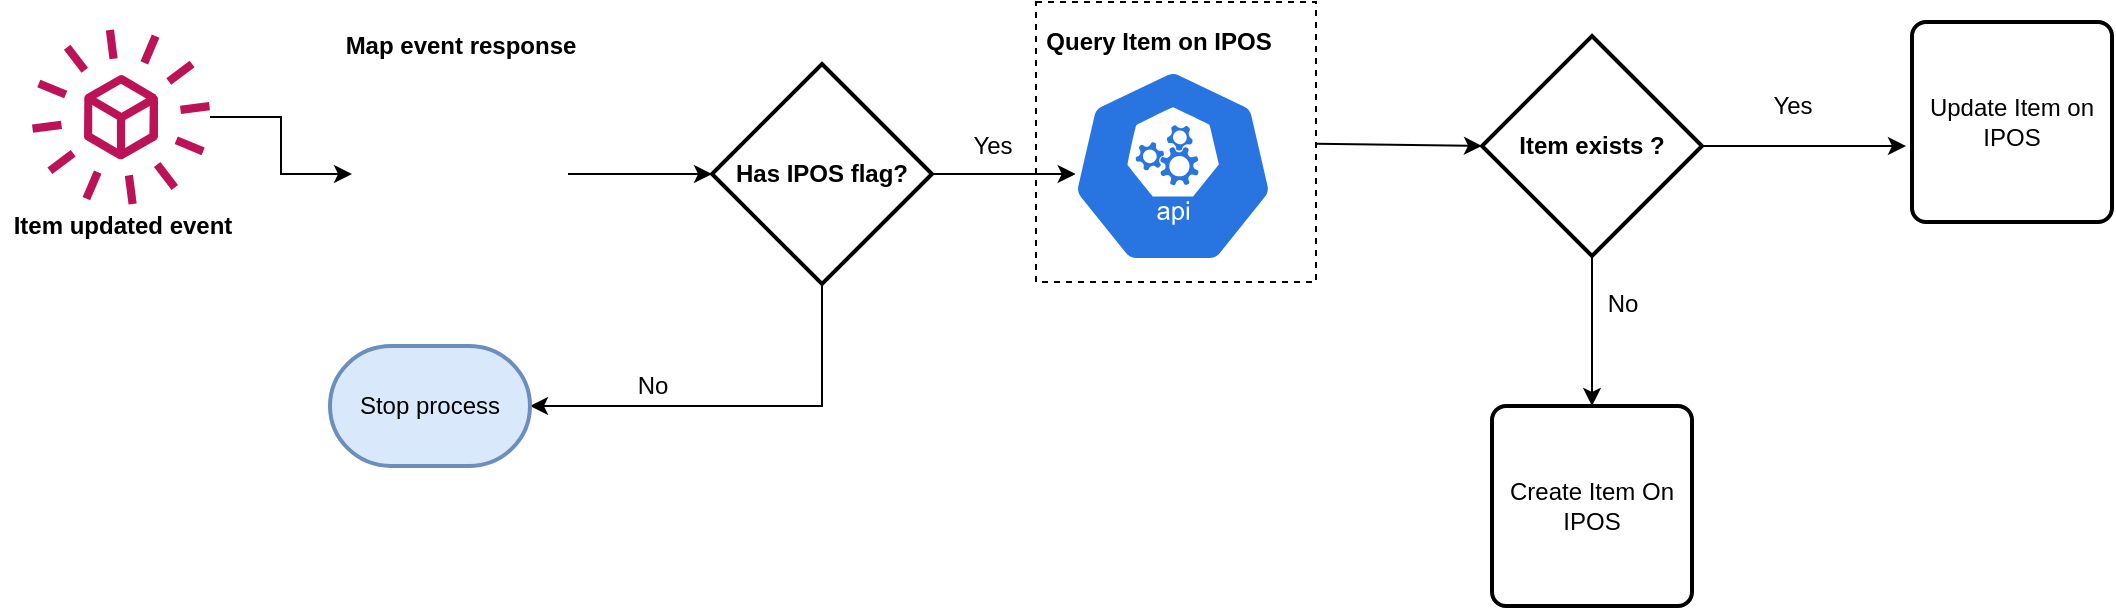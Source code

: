 <mxfile version="14.5.10" type="github" pages="4">
  <diagram id="o0i4Dp3lgyqQpPlW8ukg" name="Event Reception">
    <mxGraphModel dx="1385" dy="921" grid="1" gridSize="10" guides="1" tooltips="1" connect="1" arrows="1" fold="1" page="1" pageScale="1" pageWidth="1100" pageHeight="850" math="0" shadow="0">
      <root>
        <mxCell id="0" />
        <mxCell id="1" parent="0" />
        <mxCell id="en7_ZEx5tbEL0YKgw_72-20" style="edgeStyle=orthogonalEdgeStyle;rounded=0;orthogonalLoop=1;jettySize=auto;html=1;exitX=1;exitY=0.5;exitDx=0;exitDy=0;exitPerimeter=0;entryX=0.194;entryY=0.541;entryDx=0;entryDy=0;entryPerimeter=0;" parent="1" source="en7_ZEx5tbEL0YKgw_72-2" target="en7_ZEx5tbEL0YKgw_72-19" edge="1">
          <mxGeometry relative="1" as="geometry" />
        </mxCell>
        <mxCell id="en7_ZEx5tbEL0YKgw_72-28" style="edgeStyle=orthogonalEdgeStyle;rounded=0;orthogonalLoop=1;jettySize=auto;html=1;exitX=0.5;exitY=1;exitDx=0;exitDy=0;exitPerimeter=0;entryX=1;entryY=0.5;entryDx=0;entryDy=0;entryPerimeter=0;" parent="1" source="en7_ZEx5tbEL0YKgw_72-2" target="en7_ZEx5tbEL0YKgw_72-27" edge="1">
          <mxGeometry relative="1" as="geometry" />
        </mxCell>
        <mxCell id="en7_ZEx5tbEL0YKgw_72-2" value="&lt;b&gt;Has IPOS flag?&lt;/b&gt;" style="strokeWidth=2;html=1;shape=mxgraph.flowchart.decision;whiteSpace=wrap;" parent="1" vertex="1">
          <mxGeometry x="370" y="131" width="110" height="110" as="geometry" />
        </mxCell>
        <mxCell id="en7_ZEx5tbEL0YKgw_72-8" value="Yes" style="text;html=1;align=center;verticalAlign=middle;resizable=0;points=[];autosize=1;strokeColor=none;" parent="1" vertex="1">
          <mxGeometry x="490" y="162" width="40" height="20" as="geometry" />
        </mxCell>
        <mxCell id="en7_ZEx5tbEL0YKgw_72-18" style="edgeStyle=orthogonalEdgeStyle;rounded=0;orthogonalLoop=1;jettySize=auto;html=1;entryX=0;entryY=0.5;entryDx=0;entryDy=0;entryPerimeter=0;" parent="1" source="en7_ZEx5tbEL0YKgw_72-15" target="en7_ZEx5tbEL0YKgw_72-2" edge="1">
          <mxGeometry relative="1" as="geometry" />
        </mxCell>
        <object label="" id="en7_ZEx5tbEL0YKgw_72-15">
          <mxCell style="shape=image;html=1;verticalAlign=top;verticalLabelPosition=bottom;labelBackgroundColor=#ffffff;imageAspect=0;aspect=fixed;image=https://cdn2.iconfinder.com/data/icons/thin-line-icons-for-seo-and-development-1/64/SEO_site_map-128.png;direction=north;" parent="1" vertex="1">
            <mxGeometry x="190" y="132" width="108" height="108" as="geometry" />
          </mxCell>
        </object>
        <mxCell id="en7_ZEx5tbEL0YKgw_72-16" value="&lt;b&gt;Map event response&lt;/b&gt;" style="text;html=1;align=center;verticalAlign=middle;resizable=0;points=[];autosize=1;strokeColor=none;" parent="1" vertex="1">
          <mxGeometry x="179" y="112" width="130" height="20" as="geometry" />
        </mxCell>
        <mxCell id="en7_ZEx5tbEL0YKgw_72-19" value="" style="html=1;dashed=0;whitespace=wrap;fillColor=#2875E2;strokeColor=#ffffff;points=[[0.005,0.63,0],[0.1,0.2,0],[0.9,0.2,0],[0.5,0,0],[0.995,0.63,0],[0.72,0.99,0],[0.5,1,0],[0.28,0.99,0]];shape=mxgraph.kubernetes.icon;prIcon=api" parent="1" vertex="1">
          <mxGeometry x="521" y="133" width="159" height="98" as="geometry" />
        </mxCell>
        <mxCell id="en7_ZEx5tbEL0YKgw_72-21" value="&lt;b&gt;Query Item on IPOS&lt;/b&gt;" style="text;html=1;align=center;verticalAlign=middle;resizable=0;points=[];autosize=1;strokeColor=none;" parent="1" vertex="1">
          <mxGeometry x="528" y="110" width="130" height="20" as="geometry" />
        </mxCell>
        <mxCell id="en7_ZEx5tbEL0YKgw_72-30" style="edgeStyle=orthogonalEdgeStyle;rounded=0;orthogonalLoop=1;jettySize=auto;html=1;exitX=1;exitY=0.5;exitDx=0;exitDy=0;exitPerimeter=0;entryX=-0.03;entryY=0.62;entryDx=0;entryDy=0;entryPerimeter=0;" parent="1" source="en7_ZEx5tbEL0YKgw_72-22" target="en7_ZEx5tbEL0YKgw_72-34" edge="1">
          <mxGeometry relative="1" as="geometry">
            <mxPoint x="930" y="190" as="targetPoint" />
          </mxGeometry>
        </mxCell>
        <mxCell id="en7_ZEx5tbEL0YKgw_72-32" style="edgeStyle=orthogonalEdgeStyle;rounded=0;orthogonalLoop=1;jettySize=auto;html=1;exitX=0.5;exitY=1;exitDx=0;exitDy=0;exitPerimeter=0;entryX=0.5;entryY=0;entryDx=0;entryDy=0;" parent="1" source="en7_ZEx5tbEL0YKgw_72-22" target="en7_ZEx5tbEL0YKgw_72-35" edge="1">
          <mxGeometry relative="1" as="geometry">
            <mxPoint x="805" y="292" as="targetPoint" />
          </mxGeometry>
        </mxCell>
        <mxCell id="en7_ZEx5tbEL0YKgw_72-22" value="&lt;b&gt;Item exists ?&lt;/b&gt;" style="strokeWidth=2;html=1;shape=mxgraph.flowchart.decision;whiteSpace=wrap;" parent="1" vertex="1">
          <mxGeometry x="755" y="117" width="110" height="110" as="geometry" />
        </mxCell>
        <mxCell id="en7_ZEx5tbEL0YKgw_72-23" value="" style="whiteSpace=wrap;html=1;aspect=fixed;dashed=1;fillColor=none;" parent="1" vertex="1">
          <mxGeometry x="532" y="100" width="140" height="140" as="geometry" />
        </mxCell>
        <mxCell id="en7_ZEx5tbEL0YKgw_72-26" value="" style="endArrow=classic;html=1;entryX=0;entryY=0.5;entryDx=0;entryDy=0;entryPerimeter=0;" parent="1" source="en7_ZEx5tbEL0YKgw_72-23" target="en7_ZEx5tbEL0YKgw_72-22" edge="1">
          <mxGeometry width="50" height="50" relative="1" as="geometry">
            <mxPoint x="680" y="182" as="sourcePoint" />
            <mxPoint x="750" y="183" as="targetPoint" />
          </mxGeometry>
        </mxCell>
        <mxCell id="en7_ZEx5tbEL0YKgw_72-27" value="Stop process" style="strokeWidth=2;html=1;shape=mxgraph.flowchart.terminator;whiteSpace=wrap;fillColor=#dae8fc;strokeColor=#6c8ebf;" parent="1" vertex="1">
          <mxGeometry x="179" y="272" width="100" height="60" as="geometry" />
        </mxCell>
        <mxCell id="en7_ZEx5tbEL0YKgw_72-29" value="No" style="text;html=1;align=center;verticalAlign=middle;resizable=0;points=[];autosize=1;strokeColor=none;" parent="1" vertex="1">
          <mxGeometry x="325" y="282" width="30" height="20" as="geometry" />
        </mxCell>
        <mxCell id="en7_ZEx5tbEL0YKgw_72-31" value="Yes" style="text;html=1;align=center;verticalAlign=middle;resizable=0;points=[];autosize=1;strokeColor=none;" parent="1" vertex="1">
          <mxGeometry x="890" y="142" width="40" height="20" as="geometry" />
        </mxCell>
        <mxCell id="en7_ZEx5tbEL0YKgw_72-33" value="No" style="text;html=1;align=center;verticalAlign=middle;resizable=0;points=[];autosize=1;strokeColor=none;" parent="1" vertex="1">
          <mxGeometry x="810" y="241" width="30" height="20" as="geometry" />
        </mxCell>
        <mxCell id="en7_ZEx5tbEL0YKgw_72-34" value="Update Item on IPOS" style="rounded=1;whiteSpace=wrap;html=1;absoluteArcSize=1;arcSize=14;strokeWidth=2;fillColor=#ffffff;gradientColor=none;" parent="1" vertex="1">
          <mxGeometry x="970" y="110" width="100" height="100" as="geometry" />
        </mxCell>
        <UserObject label="Create Item On IPOS" link="data:page/id,-hxGaOAN9VUWkJ7AieRJ" id="en7_ZEx5tbEL0YKgw_72-35">
          <mxCell style="rounded=1;whiteSpace=wrap;html=1;absoluteArcSize=1;arcSize=14;strokeWidth=2;fillColor=#ffffff;gradientColor=none;" parent="1" vertex="1">
            <mxGeometry x="760" y="302" width="100" height="100" as="geometry" />
          </mxCell>
        </UserObject>
        <mxCell id="5x3o5FLBEJ_tOcMoRWK3-3" style="edgeStyle=orthogonalEdgeStyle;rounded=0;orthogonalLoop=1;jettySize=auto;html=1;entryX=0.5;entryY=0;entryDx=0;entryDy=0;" parent="1" source="5x3o5FLBEJ_tOcMoRWK3-1" target="en7_ZEx5tbEL0YKgw_72-15" edge="1">
          <mxGeometry relative="1" as="geometry" />
        </mxCell>
        <mxCell id="5x3o5FLBEJ_tOcMoRWK3-1" value="" style="outlineConnect=0;fontColor=#232F3E;gradientColor=none;fillColor=#BC1356;strokeColor=none;dashed=0;verticalLabelPosition=bottom;verticalAlign=top;align=center;html=1;fontSize=12;fontStyle=0;aspect=fixed;pointerEvents=1;shape=mxgraph.aws4.eventbridge_saas_partner_event_bus_resource;" parent="1" vertex="1">
          <mxGeometry x="30" y="113" width="89" height="89" as="geometry" />
        </mxCell>
        <mxCell id="5x3o5FLBEJ_tOcMoRWK3-2" value="&lt;b&gt;Item updated event&lt;/b&gt;" style="text;html=1;align=center;verticalAlign=middle;resizable=0;points=[];autosize=1;strokeColor=none;" parent="1" vertex="1">
          <mxGeometry x="14.5" y="202" width="120" height="20" as="geometry" />
        </mxCell>
      </root>
    </mxGraphModel>
  </diagram>
  <diagram id="-hxGaOAN9VUWkJ7AieRJ" name="Item Creation Queue">
    <mxGraphModel dx="1385" dy="921" grid="1" gridSize="10" guides="1" tooltips="1" connect="1" arrows="1" fold="1" page="1" pageScale="1" pageWidth="1100" pageHeight="850" math="0" shadow="0">
      <root>
        <mxCell id="62aNgajdweEa2CIghpTw-0" />
        <mxCell id="62aNgajdweEa2CIghpTw-1" parent="62aNgajdweEa2CIghpTw-0" />
        <mxCell id="JhQlkjjX7iHYEp0X2-3j-25" style="edgeStyle=orthogonalEdgeStyle;rounded=0;orthogonalLoop=1;jettySize=auto;html=1;exitX=0.5;exitY=1;exitDx=0;exitDy=0;fontSize=11;" parent="62aNgajdweEa2CIghpTw-1" source="yfWFt9iNagmqOl-nRvkC-0" target="JhQlkjjX7iHYEp0X2-3j-23" edge="1">
          <mxGeometry relative="1" as="geometry" />
        </mxCell>
        <object label="" id="yfWFt9iNagmqOl-nRvkC-0">
          <mxCell style="shape=image;html=1;verticalAlign=top;verticalLabelPosition=bottom;labelBackgroundColor=#ffffff;imageAspect=0;aspect=fixed;image=https://cdn2.iconfinder.com/data/icons/thin-line-icons-for-seo-and-development-1/64/SEO_site_map-128.png;direction=north;" parent="62aNgajdweEa2CIghpTw-1" vertex="1">
            <mxGeometry x="29" y="64" width="90" height="90" as="geometry" />
          </mxCell>
        </object>
        <mxCell id="yfWFt9iNagmqOl-nRvkC-1" value="&lt;font style=&quot;font-size: 11px&quot;&gt;Mapped data from Event&lt;/font&gt;" style="text;html=1;align=center;verticalAlign=middle;resizable=0;points=[];autosize=1;strokeColor=none;" parent="62aNgajdweEa2CIghpTw-1" vertex="1">
          <mxGeometry x="24" y="44" width="140" height="20" as="geometry" />
        </mxCell>
        <mxCell id="yfWFt9iNagmqOl-nRvkC-6" style="edgeStyle=orthogonalEdgeStyle;rounded=0;orthogonalLoop=1;jettySize=auto;html=1;exitX=1;exitY=0.5;exitDx=0;exitDy=0;entryX=0;entryY=0.5;entryDx=0;entryDy=0;" parent="62aNgajdweEa2CIghpTw-1" source="yfWFt9iNagmqOl-nRvkC-2" target="yfWFt9iNagmqOl-nRvkC-8" edge="1">
          <mxGeometry relative="1" as="geometry">
            <mxPoint x="495" y="109" as="targetPoint" />
          </mxGeometry>
        </mxCell>
        <mxCell id="yfWFt9iNagmqOl-nRvkC-2" value="" style="aspect=fixed;perimeter=ellipsePerimeter;html=1;align=center;shadow=0;dashed=0;fontColor=#4277BB;labelBackgroundColor=#ffffff;fontSize=12;spacingTop=3;image;image=img/lib/ibm/applications/saas_applications.svg;fillColor=#ffffff;gradientColor=none;" parent="62aNgajdweEa2CIghpTw-1" vertex="1">
          <mxGeometry x="335" y="74" width="70" height="70" as="geometry" />
        </mxCell>
        <mxCell id="yfWFt9iNagmqOl-nRvkC-4" value="&lt;font style=&quot;font-size: 11px&quot;&gt;Get Item Cost Values&lt;/font&gt;" style="text;html=1;align=center;verticalAlign=middle;resizable=0;points=[];autosize=1;strokeColor=none;" parent="62aNgajdweEa2CIghpTw-1" vertex="1">
          <mxGeometry x="330" y="45" width="120" height="20" as="geometry" />
        </mxCell>
        <mxCell id="yfWFt9iNagmqOl-nRvkC-7" value="&lt;b&gt;&lt;font style=&quot;font-size: 11px&quot;&gt;Prepare request payload for IPOS&lt;/font&gt;&lt;/b&gt;" style="text;html=1;align=center;verticalAlign=middle;resizable=0;points=[];autosize=1;strokeColor=none;" parent="62aNgajdweEa2CIghpTw-1" vertex="1">
          <mxGeometry x="505" y="45" width="190" height="20" as="geometry" />
        </mxCell>
        <mxCell id="yfWFt9iNagmqOl-nRvkC-8" value="" style="rounded=0;whiteSpace=wrap;html=1;dashed=1;fillColor=none;gradientColor=none;" parent="62aNgajdweEa2CIghpTw-1" vertex="1">
          <mxGeometry x="499" y="69" width="570" height="150" as="geometry" />
        </mxCell>
        <mxCell id="exs1YMWYc9pj6WjkqiMj-4" style="edgeStyle=orthogonalEdgeStyle;rounded=0;orthogonalLoop=1;jettySize=auto;html=1;exitX=0.995;exitY=0.63;exitDx=0;exitDy=0;exitPerimeter=0;entryX=-0.089;entryY=0.757;entryDx=0;entryDy=0;entryPerimeter=0;" parent="62aNgajdweEa2CIghpTw-1" source="exs1YMWYc9pj6WjkqiMj-0" target="exs1YMWYc9pj6WjkqiMj-2" edge="1">
          <mxGeometry relative="1" as="geometry" />
        </mxCell>
        <mxCell id="exs1YMWYc9pj6WjkqiMj-0" value="" style="html=1;dashed=0;whitespace=wrap;fillColor=#2875E2;strokeColor=#ffffff;points=[[0.005,0.63,0],[0.1,0.2,0],[0.9,0.2,0],[0.5,0,0],[0.995,0.63,0],[0.72,0.99,0],[0.5,1,0],[0.28,0.99,0]];shape=mxgraph.kubernetes.icon;prIcon=api" parent="62aNgajdweEa2CIghpTw-1" vertex="1">
          <mxGeometry x="515" y="105" width="70" height="78" as="geometry" />
        </mxCell>
        <mxCell id="exs1YMWYc9pj6WjkqiMj-1" value="&lt;div style=&quot;text-align: left&quot;&gt;&lt;span style=&quot;font-size: 9px&quot;&gt;Query IPOS&lt;/span&gt;&lt;/div&gt;&lt;font style=&quot;font-size: 9px&quot;&gt;categories collection&lt;/font&gt;" style="text;html=1;align=center;verticalAlign=middle;resizable=0;points=[];autosize=1;strokeColor=none;" parent="62aNgajdweEa2CIghpTw-1" vertex="1">
          <mxGeometry x="506.5" y="78" width="100" height="40" as="geometry" />
        </mxCell>
        <mxCell id="exs1YMWYc9pj6WjkqiMj-2" value="" style="aspect=fixed;pointerEvents=1;shadow=0;dashed=0;html=1;strokeColor=none;labelPosition=center;verticalLabelPosition=bottom;verticalAlign=top;align=center;fillColor=#00188D;shape=mxgraph.azure.code_file" parent="62aNgajdweEa2CIghpTw-1" vertex="1">
          <mxGeometry x="633" y="116" width="47" height="50" as="geometry" />
        </mxCell>
        <mxCell id="exs1YMWYc9pj6WjkqiMj-5" value="Create tmp document &lt;br&gt;for collection" style="text;html=1;align=center;verticalAlign=middle;resizable=0;points=[];autosize=1;strokeColor=none;fontSize=9;" parent="62aNgajdweEa2CIghpTw-1" vertex="1">
          <mxGeometry x="606.5" y="168" width="100" height="30" as="geometry" />
        </mxCell>
        <object label="" id="exs1YMWYc9pj6WjkqiMj-6">
          <mxCell style="shape=image;html=1;verticalAlign=top;verticalLabelPosition=bottom;labelBackgroundColor=#ffffff;imageAspect=0;aspect=fixed;image=https://cdn2.iconfinder.com/data/icons/thin-line-icons-for-seo-and-development-1/64/SEO_site_map-128.png;direction=north;" parent="62aNgajdweEa2CIghpTw-1" vertex="1">
            <mxGeometry x="735" y="112" width="58" height="58" as="geometry" />
          </mxCell>
        </object>
        <mxCell id="exs1YMWYc9pj6WjkqiMj-7" value="" style="endArrow=classic;html=1;fontSize=9;exitX=1;exitY=0.5;exitDx=0;exitDy=0;exitPerimeter=0;entryX=0.5;entryY=0;entryDx=0;entryDy=0;" parent="62aNgajdweEa2CIghpTw-1" source="exs1YMWYc9pj6WjkqiMj-2" target="exs1YMWYc9pj6WjkqiMj-6" edge="1">
          <mxGeometry width="50" height="50" relative="1" as="geometry">
            <mxPoint x="735" y="284" as="sourcePoint" />
            <mxPoint x="785" y="234" as="targetPoint" />
          </mxGeometry>
        </mxCell>
        <mxCell id="exs1YMWYc9pj6WjkqiMj-8" value="Filter categories entity&lt;br&gt;by category name" style="text;html=1;align=center;verticalAlign=middle;resizable=0;points=[];autosize=1;strokeColor=none;fontSize=9;" parent="62aNgajdweEa2CIghpTw-1" vertex="1">
          <mxGeometry x="722" y="166" width="100" height="30" as="geometry" />
        </mxCell>
        <object label="" id="JhQlkjjX7iHYEp0X2-3j-4">
          <mxCell style="shape=image;html=1;verticalAlign=top;verticalLabelPosition=bottom;labelBackgroundColor=#ffffff;imageAspect=0;aspect=fixed;image=https://cdn2.iconfinder.com/data/icons/thin-line-icons-for-seo-and-development-1/64/SEO_site_map-128.png;direction=north;" parent="62aNgajdweEa2CIghpTw-1" vertex="1">
            <mxGeometry x="865" y="112" width="58" height="58" as="geometry" />
          </mxCell>
        </object>
        <mxCell id="JhQlkjjX7iHYEp0X2-3j-6" value="" style="endArrow=classic;html=1;fontSize=9;exitX=0.5;exitY=1;exitDx=0;exitDy=0;entryX=0.5;entryY=0;entryDx=0;entryDy=0;" parent="62aNgajdweEa2CIghpTw-1" source="exs1YMWYc9pj6WjkqiMj-6" target="JhQlkjjX7iHYEp0X2-3j-4" edge="1">
          <mxGeometry width="50" height="50" relative="1" as="geometry">
            <mxPoint x="815" y="255" as="sourcePoint" />
            <mxPoint x="865" y="205" as="targetPoint" />
          </mxGeometry>
        </mxCell>
        <mxCell id="JhQlkjjX7iHYEp0X2-3j-7" value="Map IPOS Payload" style="text;html=1;align=center;verticalAlign=middle;resizable=0;points=[];autosize=1;strokeColor=none;fontSize=9;" parent="62aNgajdweEa2CIghpTw-1" vertex="1">
          <mxGeometry x="849" y="168" width="90" height="20" as="geometry" />
        </mxCell>
        <mxCell id="JhQlkjjX7iHYEp0X2-3j-8" value="" style="aspect=fixed;pointerEvents=1;shadow=0;dashed=0;html=1;strokeColor=none;labelPosition=center;verticalLabelPosition=bottom;verticalAlign=top;align=center;fillColor=#00188D;shape=mxgraph.azure.code_file" parent="62aNgajdweEa2CIghpTw-1" vertex="1">
          <mxGeometry x="985" y="116" width="47" height="50" as="geometry" />
        </mxCell>
        <mxCell id="JhQlkjjX7iHYEp0X2-3j-9" value="Save&lt;br&gt;Payload Document" style="text;html=1;align=center;verticalAlign=middle;resizable=0;points=[];autosize=1;strokeColor=none;fontSize=9;" parent="62aNgajdweEa2CIghpTw-1" vertex="1">
          <mxGeometry x="963.5" y="166" width="90" height="30" as="geometry" />
        </mxCell>
        <mxCell id="JhQlkjjX7iHYEp0X2-3j-10" value="" style="endArrow=classic;html=1;fontSize=9;exitX=0.5;exitY=1;exitDx=0;exitDy=0;entryX=0;entryY=0.5;entryDx=0;entryDy=0;entryPerimeter=0;" parent="62aNgajdweEa2CIghpTw-1" source="JhQlkjjX7iHYEp0X2-3j-4" target="JhQlkjjX7iHYEp0X2-3j-8" edge="1">
          <mxGeometry width="50" height="50" relative="1" as="geometry">
            <mxPoint x="935" y="275" as="sourcePoint" />
            <mxPoint x="985" y="225" as="targetPoint" />
          </mxGeometry>
        </mxCell>
        <UserObject label="" link="data:page/id,rQDwCTbf4l8l-2NBMbtu" id="JhQlkjjX7iHYEp0X2-3j-11">
          <mxCell style="points=[[0,0,0],[0.25,0,0],[0.5,0,0],[0.75,0,0],[1,0,0],[0,1,0],[0.25,1,0],[0.5,1,0],[0.75,1,0],[1,1,0],[0,0.25,0],[0,0.5,0],[0,0.75,0],[1,0.25,0],[1,0.5,0],[1,0.75,0]];outlineConnect=0;fontColor=#232F3E;gradientColor=#F34482;gradientDirection=north;fillColor=#BC1356;strokeColor=#ffffff;dashed=0;verticalLabelPosition=bottom;verticalAlign=top;align=center;html=1;fontSize=12;fontStyle=0;aspect=fixed;shape=mxgraph.aws4.resourceIcon;resIcon=mxgraph.aws4.sqs;" parent="62aNgajdweEa2CIghpTw-1" vertex="1">
            <mxGeometry x="759" y="394" width="78" height="78" as="geometry" />
          </mxCell>
        </UserObject>
        <mxCell id="JhQlkjjX7iHYEp0X2-3j-13" value="&lt;span style=&quot;font-size: 11px&quot;&gt;Queue items &lt;br&gt;to be added&lt;/span&gt;" style="text;html=1;align=center;verticalAlign=middle;resizable=0;points=[];autosize=1;strokeColor=none;fontSize=11;" parent="62aNgajdweEa2CIghpTw-1" vertex="1">
          <mxGeometry x="680" y="404" width="80" height="30" as="geometry" />
        </mxCell>
        <mxCell id="JhQlkjjX7iHYEp0X2-3j-16" value="Notify users about &lt;br&gt;item propagation" style="text;html=1;align=center;verticalAlign=middle;resizable=0;points=[];autosize=1;strokeColor=none;fontSize=11;" parent="62aNgajdweEa2CIghpTw-1" vertex="1">
          <mxGeometry x="659" y="274" width="100" height="30" as="geometry" />
        </mxCell>
        <mxCell id="JhQlkjjX7iHYEp0X2-3j-19" value="" style="points=[[0,0,0],[0.25,0,0],[0.5,0,0],[0.75,0,0],[1,0,0],[0,1,0],[0.25,1,0],[0.5,1,0],[0.75,1,0],[1,1,0],[0,0.25,0],[0,0.5,0],[0,0.75,0],[1,0.25,0],[1,0.5,0],[1,0.75,0]];outlineConnect=0;fontColor=#232F3E;gradientColor=#F34482;gradientDirection=north;fillColor=#BC1356;strokeColor=#ffffff;dashed=0;verticalLabelPosition=bottom;verticalAlign=top;align=center;html=1;fontSize=12;fontStyle=0;aspect=fixed;shape=mxgraph.aws4.resourceIcon;resIcon=mxgraph.aws4.sns;" parent="62aNgajdweEa2CIghpTw-1" vertex="1">
          <mxGeometry x="759" y="264" width="78" height="78" as="geometry" />
        </mxCell>
        <mxCell id="JhQlkjjX7iHYEp0X2-3j-26" style="edgeStyle=orthogonalEdgeStyle;rounded=0;orthogonalLoop=1;jettySize=auto;html=1;exitX=0.5;exitY=1;exitDx=0;exitDy=0;fontSize=11;" parent="62aNgajdweEa2CIghpTw-1" source="JhQlkjjX7iHYEp0X2-3j-23" target="yfWFt9iNagmqOl-nRvkC-2" edge="1">
          <mxGeometry relative="1" as="geometry">
            <mxPoint x="339" y="109" as="targetPoint" />
          </mxGeometry>
        </mxCell>
        <object label="" id="JhQlkjjX7iHYEp0X2-3j-23">
          <mxCell style="shape=image;html=1;verticalAlign=top;verticalLabelPosition=bottom;labelBackgroundColor=#ffffff;imageAspect=0;aspect=fixed;image=https://cdn2.iconfinder.com/data/icons/thin-line-icons-for-seo-and-development-1/64/SEO_site_map-128.png;direction=north;" parent="62aNgajdweEa2CIghpTw-1" vertex="1">
            <mxGeometry x="189" y="64" width="90" height="90" as="geometry" />
          </mxCell>
        </object>
        <mxCell id="JhQlkjjX7iHYEp0X2-3j-24" value="Item is configurable?" style="text;html=1;align=center;verticalAlign=middle;resizable=0;points=[];autosize=1;strokeColor=none;fontSize=11;" parent="62aNgajdweEa2CIghpTw-1" vertex="1">
          <mxGeometry x="189" y="46" width="120" height="20" as="geometry" />
        </mxCell>
        <mxCell id="rYEHxikkQFOuEpkohTdn-0" value="" style="endArrow=classic;html=1;fontSize=11;exitX=0.719;exitY=1.023;exitDx=0;exitDy=0;exitPerimeter=0;entryX=0.5;entryY=0;entryDx=0;entryDy=0;entryPerimeter=0;" parent="62aNgajdweEa2CIghpTw-1" source="yfWFt9iNagmqOl-nRvkC-8" target="SgD1DVBmMQcm3VMZ9W4O-0" edge="1">
          <mxGeometry width="50" height="50" relative="1" as="geometry">
            <mxPoint x="859" y="384" as="sourcePoint" />
            <mxPoint x="909" y="594" as="targetPoint" />
          </mxGeometry>
        </mxCell>
        <mxCell id="SgD1DVBmMQcm3VMZ9W4O-0" value="End Process" style="strokeWidth=2;html=1;shape=mxgraph.flowchart.terminator;whiteSpace=wrap;fillColor=#dae8fc;strokeColor=#6c8ebf;" parent="62aNgajdweEa2CIghpTw-1" vertex="1">
          <mxGeometry x="859" y="584" width="100" height="60" as="geometry" />
        </mxCell>
        <mxCell id="oqQnlUYvJ2QTtYGW5pkh-0" value="" style="endArrow=classic;html=1;fontSize=11;" parent="62aNgajdweEa2CIghpTw-1" target="JhQlkjjX7iHYEp0X2-3j-19" edge="1">
          <mxGeometry width="50" height="50" relative="1" as="geometry">
            <mxPoint x="909" y="304" as="sourcePoint" />
            <mxPoint x="999" y="304" as="targetPoint" />
          </mxGeometry>
        </mxCell>
        <mxCell id="oqQnlUYvJ2QTtYGW5pkh-1" value="" style="endArrow=classic;html=1;fontSize=11;entryX=1;entryY=0.5;entryDx=0;entryDy=0;entryPerimeter=0;" parent="62aNgajdweEa2CIghpTw-1" target="JhQlkjjX7iHYEp0X2-3j-11" edge="1">
          <mxGeometry width="50" height="50" relative="1" as="geometry">
            <mxPoint x="910" y="434" as="sourcePoint" />
            <mxPoint x="849" y="414" as="targetPoint" />
          </mxGeometry>
        </mxCell>
      </root>
    </mxGraphModel>
  </diagram>
  <diagram id="rQDwCTbf4l8l-2NBMbtu" name="Queued items to be created">
    <mxGraphModel dx="1385" dy="921" grid="1" gridSize="10" guides="1" tooltips="1" connect="1" arrows="1" fold="1" page="1" pageScale="1" pageWidth="1100" pageHeight="850" math="0" shadow="0">
      <root>
        <mxCell id="yWG5PBbro5EMGnVu4h7--0" />
        <mxCell id="yWG5PBbro5EMGnVu4h7--1" parent="yWG5PBbro5EMGnVu4h7--0" />
        <mxCell id="AeYDjBZbXVTok7b9MQdU-1" style="edgeStyle=orthogonalEdgeStyle;rounded=0;orthogonalLoop=1;jettySize=auto;html=1;exitX=1;exitY=0.5;exitDx=0;exitDy=0;exitPerimeter=0;entryX=0.022;entryY=0.513;entryDx=0;entryDy=0;entryPerimeter=0;fontSize=11;" edge="1" parent="yWG5PBbro5EMGnVu4h7--1" source="qOpYfSg-oEudbbwoj4nd-0" target="qOpYfSg-oEudbbwoj4nd-2">
          <mxGeometry relative="1" as="geometry" />
        </mxCell>
        <mxCell id="qOpYfSg-oEudbbwoj4nd-0" value="" style="points=[[0,0,0],[0.25,0,0],[0.5,0,0],[0.75,0,0],[1,0,0],[0,1,0],[0.25,1,0],[0.5,1,0],[0.75,1,0],[1,1,0],[0,0.25,0],[0,0.5,0],[0,0.75,0],[1,0.25,0],[1,0.5,0],[1,0.75,0]];outlineConnect=0;fontColor=#232F3E;gradientColor=#F34482;gradientDirection=north;fillColor=#BC1356;strokeColor=#ffffff;dashed=0;verticalLabelPosition=bottom;verticalAlign=top;align=center;html=1;fontSize=12;fontStyle=0;aspect=fixed;shape=mxgraph.aws4.resourceIcon;resIcon=mxgraph.aws4.sqs;" parent="yWG5PBbro5EMGnVu4h7--1" vertex="1">
          <mxGeometry x="67" y="103" width="78" height="78" as="geometry" />
        </mxCell>
        <mxCell id="qOpYfSg-oEudbbwoj4nd-1" value="&lt;b&gt;Items Queued&lt;/b&gt;" style="text;html=1;align=center;verticalAlign=middle;resizable=0;points=[];autosize=1;strokeColor=none;fontSize=11;" parent="yWG5PBbro5EMGnVu4h7--1" vertex="1">
          <mxGeometry x="60" y="73" width="90" height="20" as="geometry" />
        </mxCell>
        <mxCell id="Pvd-VAjzZbUa91Vcz3uS-27" style="edgeStyle=orthogonalEdgeStyle;rounded=0;orthogonalLoop=1;jettySize=auto;html=1;entryX=0;entryY=0.5;entryDx=0;entryDy=0;entryPerimeter=0;fontSize=11;" edge="1" parent="yWG5PBbro5EMGnVu4h7--1" source="qOpYfSg-oEudbbwoj4nd-2" target="AeYDjBZbXVTok7b9MQdU-7">
          <mxGeometry relative="1" as="geometry" />
        </mxCell>
        <mxCell id="qOpYfSg-oEudbbwoj4nd-2" value="" style="html=1;dashed=0;whitespace=wrap;fillColor=#2875E2;strokeColor=#ffffff;points=[[0.005,0.63,0],[0.1,0.2,0],[0.9,0.2,0],[0.5,0,0],[0.995,0.63,0],[0.72,0.99,0],[0.5,1,0],[0.28,0.99,0]];shape=mxgraph.kubernetes.icon;prIcon=cronjob;fontSize=11;" parent="yWG5PBbro5EMGnVu4h7--1" vertex="1">
          <mxGeometry x="197" y="101" width="90" height="80" as="geometry" />
        </mxCell>
        <mxCell id="AeYDjBZbXVTok7b9MQdU-0" value="&lt;font style=&quot;font-size: 12px&quot;&gt;check items queue &lt;br&gt;every 3 hrs ?&lt;/font&gt;" style="text;html=1;align=center;verticalAlign=middle;resizable=0;points=[];autosize=1;strokeColor=none;fontSize=11;" vertex="1" parent="yWG5PBbro5EMGnVu4h7--1">
          <mxGeometry x="197" y="68" width="120" height="30" as="geometry" />
        </mxCell>
        <mxCell id="AeYDjBZbXVTok7b9MQdU-3" value="&lt;font style=&quot;font-size: 12px&quot;&gt;Item has assets ?&lt;br&gt;iItem has full info?&lt;br&gt;&lt;/font&gt;" style="text;html=1;align=center;verticalAlign=middle;resizable=0;points=[];autosize=1;strokeColor=none;fontSize=11;" vertex="1" parent="yWG5PBbro5EMGnVu4h7--1">
          <mxGeometry x="459" y="60" width="110" height="30" as="geometry" />
        </mxCell>
        <mxCell id="AeYDjBZbXVTok7b9MQdU-6" value="No" style="text;html=1;align=center;verticalAlign=middle;resizable=0;points=[];autosize=1;strokeColor=none;fontSize=11;" vertex="1" parent="yWG5PBbro5EMGnVu4h7--1">
          <mxGeometry x="477" y="237" width="30" height="20" as="geometry" />
        </mxCell>
        <mxCell id="Pvd-VAjzZbUa91Vcz3uS-28" style="edgeStyle=orthogonalEdgeStyle;rounded=0;orthogonalLoop=1;jettySize=auto;html=1;exitX=1;exitY=0.5;exitDx=0;exitDy=0;exitPerimeter=0;entryX=0;entryY=0.602;entryDx=0;entryDy=0;entryPerimeter=0;fontSize=11;" edge="1" parent="yWG5PBbro5EMGnVu4h7--1" source="AeYDjBZbXVTok7b9MQdU-7" target="Pvd-VAjzZbUa91Vcz3uS-26">
          <mxGeometry relative="1" as="geometry" />
        </mxCell>
        <mxCell id="AeYDjBZbXVTok7b9MQdU-7" value="" style="verticalLabelPosition=bottom;html=1;verticalAlign=top;align=center;strokeColor=none;fillColor=#00BEF2;shape=mxgraph.azure.code_file;pointerEvents=1;fontSize=11;" vertex="1" parent="yWG5PBbro5EMGnVu4h7--1">
          <mxGeometry x="356" y="109" width="50" height="64" as="geometry" />
        </mxCell>
        <mxCell id="AeYDjBZbXVTok7b9MQdU-9" value="Yes" style="text;html=1;align=center;verticalAlign=middle;resizable=0;points=[];autosize=1;strokeColor=none;fontSize=11;" vertex="1" parent="yWG5PBbro5EMGnVu4h7--1">
          <mxGeometry x="587" y="109" width="30" height="20" as="geometry" />
        </mxCell>
        <mxCell id="AeYDjBZbXVTok7b9MQdU-10" value="&lt;font style=&quot;font-size: 12px&quot;&gt;Get IPOS &lt;br&gt;payload document&lt;/font&gt;" style="text;html=1;align=center;verticalAlign=middle;resizable=0;points=[];autosize=1;strokeColor=none;fontSize=11;" vertex="1" parent="yWG5PBbro5EMGnVu4h7--1">
          <mxGeometry x="327" y="71" width="110" height="30" as="geometry" />
        </mxCell>
        <mxCell id="AeYDjBZbXVTok7b9MQdU-16" style="edgeStyle=orthogonalEdgeStyle;rounded=0;orthogonalLoop=1;jettySize=auto;html=1;exitX=0.5;exitY=1;exitDx=0;exitDy=0;exitPerimeter=0;fontSize=11;" edge="1" parent="yWG5PBbro5EMGnVu4h7--1" source="AeYDjBZbXVTok7b9MQdU-12" target="Pvd-VAjzZbUa91Vcz3uS-1">
          <mxGeometry relative="1" as="geometry">
            <mxPoint x="710" y="277" as="targetPoint" />
          </mxGeometry>
        </mxCell>
        <mxCell id="Pvd-VAjzZbUa91Vcz3uS-5" style="edgeStyle=orthogonalEdgeStyle;rounded=0;orthogonalLoop=1;jettySize=auto;html=1;exitX=1;exitY=0.5;exitDx=0;exitDy=0;exitPerimeter=0;fontSize=11;entryX=0;entryY=0.5;entryDx=0;entryDy=0;entryPerimeter=0;" edge="1" parent="yWG5PBbro5EMGnVu4h7--1" source="AeYDjBZbXVTok7b9MQdU-12" target="Pvd-VAjzZbUa91Vcz3uS-7">
          <mxGeometry relative="1" as="geometry">
            <mxPoint x="877" y="130" as="targetPoint" />
          </mxGeometry>
        </mxCell>
        <mxCell id="AeYDjBZbXVTok7b9MQdU-12" value="" style="strokeWidth=2;html=1;shape=mxgraph.flowchart.decision;whiteSpace=wrap;fontSize=11;fillColor=none;gradientColor=none;" vertex="1" parent="yWG5PBbro5EMGnVu4h7--1">
          <mxGeometry x="660" y="88" width="87" height="83" as="geometry" />
        </mxCell>
        <mxCell id="AeYDjBZbXVTok7b9MQdU-15" value="&lt;font style=&quot;font-size: 12px&quot;&gt;item is configurable?&lt;/font&gt;" style="text;html=1;align=center;verticalAlign=middle;resizable=0;points=[];autosize=1;strokeColor=none;fontSize=11;" vertex="1" parent="yWG5PBbro5EMGnVu4h7--1">
          <mxGeometry x="707" y="68" width="130" height="20" as="geometry" />
        </mxCell>
        <mxCell id="AeYDjBZbXVTok7b9MQdU-17" value="No" style="text;html=1;align=center;verticalAlign=middle;resizable=0;points=[];autosize=1;strokeColor=none;fontSize=11;" vertex="1" parent="yWG5PBbro5EMGnVu4h7--1">
          <mxGeometry x="717" y="207" width="30" height="20" as="geometry" />
        </mxCell>
        <mxCell id="Pvd-VAjzZbUa91Vcz3uS-1" value="" style="pointerEvents=1;shadow=0;dashed=0;html=1;strokeColor=none;fillColor=#505050;labelPosition=center;verticalLabelPosition=bottom;verticalAlign=top;outlineConnect=0;align=center;shape=mxgraph.office.concepts.publish;fontSize=11;" vertex="1" parent="yWG5PBbro5EMGnVu4h7--1">
          <mxGeometry x="660" y="257" width="85.5" height="70" as="geometry" />
        </mxCell>
        <mxCell id="Pvd-VAjzZbUa91Vcz3uS-3" value="&lt;font style=&quot;font-size: 12px&quot;&gt;Publish simple&amp;nbsp;&lt;br&gt;Item&lt;/font&gt;" style="text;html=1;align=center;verticalAlign=middle;resizable=0;points=[];autosize=1;strokeColor=none;fontSize=11;" vertex="1" parent="yWG5PBbro5EMGnVu4h7--1">
          <mxGeometry x="647.75" y="327" width="100" height="30" as="geometry" />
        </mxCell>
        <mxCell id="Pvd-VAjzZbUa91Vcz3uS-6" value="Yes" style="text;html=1;align=center;verticalAlign=middle;resizable=0;points=[];autosize=1;strokeColor=none;fontSize=11;" vertex="1" parent="yWG5PBbro5EMGnVu4h7--1">
          <mxGeometry x="797" y="107" width="30" height="20" as="geometry" />
        </mxCell>
        <mxCell id="Pvd-VAjzZbUa91Vcz3uS-12" style="edgeStyle=orthogonalEdgeStyle;rounded=0;orthogonalLoop=1;jettySize=auto;html=1;exitX=1;exitY=0.5;exitDx=0;exitDy=0;exitPerimeter=0;fontSize=11;" edge="1" parent="yWG5PBbro5EMGnVu4h7--1" source="Pvd-VAjzZbUa91Vcz3uS-7" target="Pvd-VAjzZbUa91Vcz3uS-11">
          <mxGeometry relative="1" as="geometry" />
        </mxCell>
        <mxCell id="Pvd-VAjzZbUa91Vcz3uS-16" style="edgeStyle=orthogonalEdgeStyle;rounded=0;orthogonalLoop=1;jettySize=auto;html=1;exitX=0.5;exitY=1;exitDx=0;exitDy=0;exitPerimeter=0;entryX=0.5;entryY=0;entryDx=0;entryDy=0;entryPerimeter=0;fontSize=11;" edge="1" parent="yWG5PBbro5EMGnVu4h7--1" source="Pvd-VAjzZbUa91Vcz3uS-7" target="Pvd-VAjzZbUa91Vcz3uS-15">
          <mxGeometry relative="1" as="geometry" />
        </mxCell>
        <mxCell id="Pvd-VAjzZbUa91Vcz3uS-7" value="" style="strokeWidth=2;html=1;shape=mxgraph.flowchart.decision;whiteSpace=wrap;fontSize=11;fillColor=none;gradientColor=none;" vertex="1" parent="yWG5PBbro5EMGnVu4h7--1">
          <mxGeometry x="897" y="88" width="87" height="83" as="geometry" />
        </mxCell>
        <mxCell id="Pvd-VAjzZbUa91Vcz3uS-8" value="&lt;font style=&quot;font-size: 12px&quot;&gt;Parent Item Already exists?&lt;/font&gt;" style="text;html=1;align=center;verticalAlign=middle;resizable=0;points=[];autosize=1;strokeColor=none;fontSize=11;" vertex="1" parent="yWG5PBbro5EMGnVu4h7--1">
          <mxGeometry x="862" y="68" width="160" height="20" as="geometry" />
        </mxCell>
        <mxCell id="Pvd-VAjzZbUa91Vcz3uS-11" value="" style="pointerEvents=1;shadow=0;dashed=0;html=1;strokeColor=none;fillColor=#505050;labelPosition=center;verticalLabelPosition=bottom;verticalAlign=top;outlineConnect=0;align=center;shape=mxgraph.office.concepts.publish;fontSize=11;" vertex="1" parent="yWG5PBbro5EMGnVu4h7--1">
          <mxGeometry x="1097" y="95" width="85.5" height="70" as="geometry" />
        </mxCell>
        <mxCell id="Pvd-VAjzZbUa91Vcz3uS-13" value="Yes" style="text;html=1;align=center;verticalAlign=middle;resizable=0;points=[];autosize=1;strokeColor=none;fontSize=11;" vertex="1" parent="yWG5PBbro5EMGnVu4h7--1">
          <mxGeometry x="992" y="107" width="30" height="20" as="geometry" />
        </mxCell>
        <mxCell id="Pvd-VAjzZbUa91Vcz3uS-14" value="&lt;font style=&quot;font-size: 12px&quot;&gt;Publish Variant item&lt;/font&gt;" style="text;html=1;align=center;verticalAlign=middle;resizable=0;points=[];autosize=1;strokeColor=none;fontSize=11;" vertex="1" parent="yWG5PBbro5EMGnVu4h7--1">
          <mxGeometry x="1079.75" y="165" width="120" height="20" as="geometry" />
        </mxCell>
        <mxCell id="Pvd-VAjzZbUa91Vcz3uS-19" style="edgeStyle=orthogonalEdgeStyle;rounded=0;orthogonalLoop=1;jettySize=auto;html=1;exitX=0.5;exitY=1;exitDx=0;exitDy=0;exitPerimeter=0;fontSize=11;entryX=0.25;entryY=1;entryDx=0;entryDy=0;entryPerimeter=0;" edge="1" parent="yWG5PBbro5EMGnVu4h7--1" source="Pvd-VAjzZbUa91Vcz3uS-15" target="qOpYfSg-oEudbbwoj4nd-0">
          <mxGeometry relative="1" as="geometry">
            <mxPoint x="87" y="187" as="targetPoint" />
            <Array as="points">
              <mxPoint x="941" y="397" />
              <mxPoint x="87" y="397" />
            </Array>
          </mxGeometry>
        </mxCell>
        <mxCell id="Pvd-VAjzZbUa91Vcz3uS-23" style="edgeStyle=orthogonalEdgeStyle;rounded=0;orthogonalLoop=1;jettySize=auto;html=1;exitX=1;exitY=0.5;exitDx=0;exitDy=0;exitPerimeter=0;fontSize=11;" edge="1" parent="yWG5PBbro5EMGnVu4h7--1" source="Pvd-VAjzZbUa91Vcz3uS-15" target="Pvd-VAjzZbUa91Vcz3uS-21">
          <mxGeometry relative="1" as="geometry" />
        </mxCell>
        <mxCell id="Pvd-VAjzZbUa91Vcz3uS-15" value="" style="strokeWidth=2;html=1;shape=mxgraph.flowchart.decision;whiteSpace=wrap;fontSize=11;fillColor=none;gradientColor=none;" vertex="1" parent="yWG5PBbro5EMGnVu4h7--1">
          <mxGeometry x="897" y="230.5" width="87" height="83" as="geometry" />
        </mxCell>
        <mxCell id="Pvd-VAjzZbUa91Vcz3uS-17" value="No" style="text;html=1;align=center;verticalAlign=middle;resizable=0;points=[];autosize=1;strokeColor=none;fontSize=11;" vertex="1" parent="yWG5PBbro5EMGnVu4h7--1">
          <mxGeometry x="942" y="185" width="30" height="20" as="geometry" />
        </mxCell>
        <mxCell id="Pvd-VAjzZbUa91Vcz3uS-18" value="&lt;font style=&quot;font-size: 12px&quot;&gt;Is parent item?&lt;/font&gt;" style="text;html=1;align=center;verticalAlign=middle;resizable=0;points=[];autosize=1;strokeColor=none;fontSize=11;" vertex="1" parent="yWG5PBbro5EMGnVu4h7--1">
          <mxGeometry x="957" y="227" width="90" height="20" as="geometry" />
        </mxCell>
        <mxCell id="Pvd-VAjzZbUa91Vcz3uS-20" value="No" style="text;html=1;align=center;verticalAlign=middle;resizable=0;points=[];autosize=1;strokeColor=none;fontSize=11;" vertex="1" parent="yWG5PBbro5EMGnVu4h7--1">
          <mxGeometry x="862" y="377" width="30" height="20" as="geometry" />
        </mxCell>
        <mxCell id="Pvd-VAjzZbUa91Vcz3uS-21" value="" style="pointerEvents=1;shadow=0;dashed=0;html=1;strokeColor=none;fillColor=#505050;labelPosition=center;verticalLabelPosition=bottom;verticalAlign=top;outlineConnect=0;align=center;shape=mxgraph.office.concepts.publish;fontSize=11;" vertex="1" parent="yWG5PBbro5EMGnVu4h7--1">
          <mxGeometry x="1097" y="237" width="85.5" height="70" as="geometry" />
        </mxCell>
        <mxCell id="Pvd-VAjzZbUa91Vcz3uS-22" value="&lt;font style=&quot;font-size: 12px&quot;&gt;Publish Parent item&lt;/font&gt;" style="text;html=1;align=center;verticalAlign=middle;resizable=0;points=[];autosize=1;strokeColor=none;fontSize=11;" vertex="1" parent="yWG5PBbro5EMGnVu4h7--1">
          <mxGeometry x="1079.75" y="313.5" width="120" height="20" as="geometry" />
        </mxCell>
        <mxCell id="Pvd-VAjzZbUa91Vcz3uS-24" value="yes" style="text;html=1;align=center;verticalAlign=middle;resizable=0;points=[];autosize=1;strokeColor=none;fontSize=11;" vertex="1" parent="yWG5PBbro5EMGnVu4h7--1">
          <mxGeometry x="992" y="277" width="30" height="20" as="geometry" />
        </mxCell>
        <mxCell id="Pvd-VAjzZbUa91Vcz3uS-29" style="edgeStyle=orthogonalEdgeStyle;rounded=0;orthogonalLoop=1;jettySize=auto;html=1;fontSize=11;" edge="1" parent="yWG5PBbro5EMGnVu4h7--1" source="Pvd-VAjzZbUa91Vcz3uS-26">
          <mxGeometry relative="1" as="geometry">
            <mxPoint x="657" y="132.9" as="targetPoint" />
          </mxGeometry>
        </mxCell>
        <mxCell id="Pvd-VAjzZbUa91Vcz3uS-30" style="edgeStyle=orthogonalEdgeStyle;rounded=0;orthogonalLoop=1;jettySize=auto;html=1;fontSize=11;" edge="1" parent="yWG5PBbro5EMGnVu4h7--1" source="Pvd-VAjzZbUa91Vcz3uS-26" target="qOpYfSg-oEudbbwoj4nd-0">
          <mxGeometry relative="1" as="geometry">
            <Array as="points">
              <mxPoint x="517" y="267" />
              <mxPoint x="106" y="267" />
            </Array>
          </mxGeometry>
        </mxCell>
        <mxCell id="Pvd-VAjzZbUa91Vcz3uS-26" value="" style="html=1;aspect=fixed;strokeColor=none;shadow=0;align=center;verticalAlign=top;fillColor=#3B8DF1;shape=mxgraph.gcp2.systems_check;fontSize=11;" vertex="1" parent="yWG5PBbro5EMGnVu4h7--1">
          <mxGeometry x="477" y="93" width="79" height="79.8" as="geometry" />
        </mxCell>
      </root>
    </mxGraphModel>
  </diagram>
  <diagram id="IQhEYUkvPIBrb2xpnDAF" name="Item Update Queue">
    <mxGraphModel dx="1385" dy="921" grid="1" gridSize="10" guides="1" tooltips="1" connect="1" arrows="1" fold="1" page="1" pageScale="1" pageWidth="1100" pageHeight="850" math="0" shadow="0">
      <root>
        <mxCell id="afUevVzn6A4aciPXr3rR-0" />
        <mxCell id="afUevVzn6A4aciPXr3rR-1" parent="afUevVzn6A4aciPXr3rR-0" />
        <mxCell id="6D_lX4xWhLvhC3Lz94TF-0" style="edgeStyle=orthogonalEdgeStyle;rounded=0;orthogonalLoop=1;jettySize=auto;html=1;exitX=0.5;exitY=1;exitDx=0;exitDy=0;fontSize=11;" edge="1" parent="afUevVzn6A4aciPXr3rR-1" source="6D_lX4xWhLvhC3Lz94TF-1" target="6D_lX4xWhLvhC3Lz94TF-27">
          <mxGeometry relative="1" as="geometry" />
        </mxCell>
        <object label="" id="6D_lX4xWhLvhC3Lz94TF-1">
          <mxCell style="shape=image;html=1;verticalAlign=top;verticalLabelPosition=bottom;labelBackgroundColor=#ffffff;imageAspect=0;aspect=fixed;image=https://cdn2.iconfinder.com/data/icons/thin-line-icons-for-seo-and-development-1/64/SEO_site_map-128.png;direction=north;" vertex="1" parent="afUevVzn6A4aciPXr3rR-1">
            <mxGeometry x="15" y="40" width="90" height="90" as="geometry" />
          </mxCell>
        </object>
        <mxCell id="6D_lX4xWhLvhC3Lz94TF-2" value="&lt;font style=&quot;font-size: 11px&quot;&gt;Mapped data from Event&lt;/font&gt;" style="text;html=1;align=center;verticalAlign=middle;resizable=0;points=[];autosize=1;strokeColor=none;" vertex="1" parent="afUevVzn6A4aciPXr3rR-1">
          <mxGeometry x="10" y="20" width="140" height="20" as="geometry" />
        </mxCell>
        <mxCell id="6D_lX4xWhLvhC3Lz94TF-3" style="edgeStyle=orthogonalEdgeStyle;rounded=0;orthogonalLoop=1;jettySize=auto;html=1;exitX=1;exitY=0.5;exitDx=0;exitDy=0;entryX=0;entryY=0.5;entryDx=0;entryDy=0;" edge="1" parent="afUevVzn6A4aciPXr3rR-1" source="6D_lX4xWhLvhC3Lz94TF-4" target="6D_lX4xWhLvhC3Lz94TF-7">
          <mxGeometry relative="1" as="geometry">
            <mxPoint x="481" y="85" as="targetPoint" />
          </mxGeometry>
        </mxCell>
        <mxCell id="6D_lX4xWhLvhC3Lz94TF-4" value="" style="aspect=fixed;perimeter=ellipsePerimeter;html=1;align=center;shadow=0;dashed=0;fontColor=#4277BB;labelBackgroundColor=#ffffff;fontSize=12;spacingTop=3;image;image=img/lib/ibm/applications/saas_applications.svg;fillColor=#ffffff;gradientColor=none;" vertex="1" parent="afUevVzn6A4aciPXr3rR-1">
          <mxGeometry x="321" y="50" width="70" height="70" as="geometry" />
        </mxCell>
        <mxCell id="6D_lX4xWhLvhC3Lz94TF-5" value="&lt;font style=&quot;font-size: 11px&quot;&gt;Get Item Cost Values&lt;/font&gt;" style="text;html=1;align=center;verticalAlign=middle;resizable=0;points=[];autosize=1;strokeColor=none;" vertex="1" parent="afUevVzn6A4aciPXr3rR-1">
          <mxGeometry x="316" y="21" width="120" height="20" as="geometry" />
        </mxCell>
        <mxCell id="6D_lX4xWhLvhC3Lz94TF-6" value="&lt;b&gt;&lt;font style=&quot;font-size: 11px&quot;&gt;Prepare request payload for IPOS&lt;/font&gt;&lt;/b&gt;" style="text;html=1;align=center;verticalAlign=middle;resizable=0;points=[];autosize=1;strokeColor=none;" vertex="1" parent="afUevVzn6A4aciPXr3rR-1">
          <mxGeometry x="491" y="21" width="190" height="20" as="geometry" />
        </mxCell>
        <mxCell id="6D_lX4xWhLvhC3Lz94TF-7" value="" style="rounded=0;whiteSpace=wrap;html=1;dashed=1;fillColor=none;gradientColor=none;" vertex="1" parent="afUevVzn6A4aciPXr3rR-1">
          <mxGeometry x="485" y="45" width="570" height="150" as="geometry" />
        </mxCell>
        <mxCell id="6D_lX4xWhLvhC3Lz94TF-8" style="edgeStyle=orthogonalEdgeStyle;rounded=0;orthogonalLoop=1;jettySize=auto;html=1;exitX=0.995;exitY=0.63;exitDx=0;exitDy=0;exitPerimeter=0;entryX=-0.089;entryY=0.757;entryDx=0;entryDy=0;entryPerimeter=0;" edge="1" parent="afUevVzn6A4aciPXr3rR-1" source="6D_lX4xWhLvhC3Lz94TF-9" target="6D_lX4xWhLvhC3Lz94TF-11">
          <mxGeometry relative="1" as="geometry" />
        </mxCell>
        <mxCell id="6D_lX4xWhLvhC3Lz94TF-9" value="" style="html=1;dashed=0;whitespace=wrap;fillColor=#2875E2;strokeColor=#ffffff;points=[[0.005,0.63,0],[0.1,0.2,0],[0.9,0.2,0],[0.5,0,0],[0.995,0.63,0],[0.72,0.99,0],[0.5,1,0],[0.28,0.99,0]];shape=mxgraph.kubernetes.icon;prIcon=api" vertex="1" parent="afUevVzn6A4aciPXr3rR-1">
          <mxGeometry x="501" y="81" width="70" height="78" as="geometry" />
        </mxCell>
        <mxCell id="6D_lX4xWhLvhC3Lz94TF-10" value="&lt;div style=&quot;text-align: left&quot;&gt;&lt;span style=&quot;font-size: 9px&quot;&gt;Query IPOS&lt;/span&gt;&lt;/div&gt;&lt;font style=&quot;font-size: 9px&quot;&gt;categories collection&lt;/font&gt;" style="text;html=1;align=center;verticalAlign=middle;resizable=0;points=[];autosize=1;strokeColor=none;" vertex="1" parent="afUevVzn6A4aciPXr3rR-1">
          <mxGeometry x="492.5" y="54" width="100" height="40" as="geometry" />
        </mxCell>
        <mxCell id="6D_lX4xWhLvhC3Lz94TF-11" value="" style="aspect=fixed;pointerEvents=1;shadow=0;dashed=0;html=1;strokeColor=none;labelPosition=center;verticalLabelPosition=bottom;verticalAlign=top;align=center;fillColor=#00188D;shape=mxgraph.azure.code_file" vertex="1" parent="afUevVzn6A4aciPXr3rR-1">
          <mxGeometry x="619" y="92" width="47" height="50" as="geometry" />
        </mxCell>
        <mxCell id="6D_lX4xWhLvhC3Lz94TF-12" value="Create tmp document &lt;br&gt;for collection" style="text;html=1;align=center;verticalAlign=middle;resizable=0;points=[];autosize=1;strokeColor=none;fontSize=9;" vertex="1" parent="afUevVzn6A4aciPXr3rR-1">
          <mxGeometry x="592.5" y="144" width="100" height="30" as="geometry" />
        </mxCell>
        <object label="" id="6D_lX4xWhLvhC3Lz94TF-13">
          <mxCell style="shape=image;html=1;verticalAlign=top;verticalLabelPosition=bottom;labelBackgroundColor=#ffffff;imageAspect=0;aspect=fixed;image=https://cdn2.iconfinder.com/data/icons/thin-line-icons-for-seo-and-development-1/64/SEO_site_map-128.png;direction=north;" vertex="1" parent="afUevVzn6A4aciPXr3rR-1">
            <mxGeometry x="721" y="88" width="58" height="58" as="geometry" />
          </mxCell>
        </object>
        <mxCell id="6D_lX4xWhLvhC3Lz94TF-14" value="" style="endArrow=classic;html=1;fontSize=9;exitX=1;exitY=0.5;exitDx=0;exitDy=0;exitPerimeter=0;entryX=0.5;entryY=0;entryDx=0;entryDy=0;" edge="1" parent="afUevVzn6A4aciPXr3rR-1" source="6D_lX4xWhLvhC3Lz94TF-11" target="6D_lX4xWhLvhC3Lz94TF-13">
          <mxGeometry width="50" height="50" relative="1" as="geometry">
            <mxPoint x="721" y="260" as="sourcePoint" />
            <mxPoint x="771" y="210" as="targetPoint" />
          </mxGeometry>
        </mxCell>
        <mxCell id="6D_lX4xWhLvhC3Lz94TF-15" value="Filter categories entity&lt;br&gt;by category name" style="text;html=1;align=center;verticalAlign=middle;resizable=0;points=[];autosize=1;strokeColor=none;fontSize=9;" vertex="1" parent="afUevVzn6A4aciPXr3rR-1">
          <mxGeometry x="708" y="142" width="100" height="30" as="geometry" />
        </mxCell>
        <object label="" id="6D_lX4xWhLvhC3Lz94TF-16">
          <mxCell style="shape=image;html=1;verticalAlign=top;verticalLabelPosition=bottom;labelBackgroundColor=#ffffff;imageAspect=0;aspect=fixed;image=https://cdn2.iconfinder.com/data/icons/thin-line-icons-for-seo-and-development-1/64/SEO_site_map-128.png;direction=north;" vertex="1" parent="afUevVzn6A4aciPXr3rR-1">
            <mxGeometry x="851" y="88" width="58" height="58" as="geometry" />
          </mxCell>
        </object>
        <mxCell id="6D_lX4xWhLvhC3Lz94TF-17" value="" style="endArrow=classic;html=1;fontSize=9;exitX=0.5;exitY=1;exitDx=0;exitDy=0;entryX=0.5;entryY=0;entryDx=0;entryDy=0;" edge="1" parent="afUevVzn6A4aciPXr3rR-1" source="6D_lX4xWhLvhC3Lz94TF-13" target="6D_lX4xWhLvhC3Lz94TF-16">
          <mxGeometry width="50" height="50" relative="1" as="geometry">
            <mxPoint x="801" y="231" as="sourcePoint" />
            <mxPoint x="851" y="181" as="targetPoint" />
          </mxGeometry>
        </mxCell>
        <mxCell id="6D_lX4xWhLvhC3Lz94TF-18" value="Map IPOS Payload" style="text;html=1;align=center;verticalAlign=middle;resizable=0;points=[];autosize=1;strokeColor=none;fontSize=9;" vertex="1" parent="afUevVzn6A4aciPXr3rR-1">
          <mxGeometry x="835" y="144" width="90" height="20" as="geometry" />
        </mxCell>
        <mxCell id="6D_lX4xWhLvhC3Lz94TF-19" value="" style="aspect=fixed;pointerEvents=1;shadow=0;dashed=0;html=1;strokeColor=none;labelPosition=center;verticalLabelPosition=bottom;verticalAlign=top;align=center;fillColor=#00188D;shape=mxgraph.azure.code_file" vertex="1" parent="afUevVzn6A4aciPXr3rR-1">
          <mxGeometry x="971" y="92" width="47" height="50" as="geometry" />
        </mxCell>
        <mxCell id="6D_lX4xWhLvhC3Lz94TF-20" value="Save&lt;br&gt;Payload Document" style="text;html=1;align=center;verticalAlign=middle;resizable=0;points=[];autosize=1;strokeColor=none;fontSize=9;" vertex="1" parent="afUevVzn6A4aciPXr3rR-1">
          <mxGeometry x="949.5" y="142" width="90" height="30" as="geometry" />
        </mxCell>
        <mxCell id="6D_lX4xWhLvhC3Lz94TF-21" value="" style="endArrow=classic;html=1;fontSize=9;exitX=0.5;exitY=1;exitDx=0;exitDy=0;entryX=0;entryY=0.5;entryDx=0;entryDy=0;entryPerimeter=0;" edge="1" parent="afUevVzn6A4aciPXr3rR-1" source="6D_lX4xWhLvhC3Lz94TF-16" target="6D_lX4xWhLvhC3Lz94TF-19">
          <mxGeometry width="50" height="50" relative="1" as="geometry">
            <mxPoint x="921" y="251" as="sourcePoint" />
            <mxPoint x="971" y="201" as="targetPoint" />
          </mxGeometry>
        </mxCell>
        <UserObject label="" id="6D_lX4xWhLvhC3Lz94TF-22">
          <mxCell style="points=[[0,0,0],[0.25,0,0],[0.5,0,0],[0.75,0,0],[1,0,0],[0,1,0],[0.25,1,0],[0.5,1,0],[0.75,1,0],[1,1,0],[0,0.25,0],[0,0.5,0],[0,0.75,0],[1,0.25,0],[1,0.5,0],[1,0.75,0]];outlineConnect=0;fontColor=#232F3E;gradientColor=#F34482;gradientDirection=north;fillColor=#BC1356;strokeColor=#ffffff;dashed=0;verticalLabelPosition=bottom;verticalAlign=top;align=center;html=1;fontSize=12;fontStyle=0;aspect=fixed;shape=mxgraph.aws4.resourceIcon;resIcon=mxgraph.aws4.sqs;" vertex="1" parent="afUevVzn6A4aciPXr3rR-1">
            <mxGeometry x="745" y="370" width="78" height="78" as="geometry" />
          </mxCell>
        </UserObject>
        <mxCell id="6D_lX4xWhLvhC3Lz94TF-23" value="&lt;span style=&quot;font-size: 11px&quot;&gt;Queue items &lt;br&gt;to be added&lt;/span&gt;" style="text;html=1;align=center;verticalAlign=middle;resizable=0;points=[];autosize=1;strokeColor=none;fontSize=11;" vertex="1" parent="afUevVzn6A4aciPXr3rR-1">
          <mxGeometry x="666" y="380" width="80" height="30" as="geometry" />
        </mxCell>
        <mxCell id="6D_lX4xWhLvhC3Lz94TF-24" value="Notify users about &lt;br&gt;item propagation" style="text;html=1;align=center;verticalAlign=middle;resizable=0;points=[];autosize=1;strokeColor=none;fontSize=11;" vertex="1" parent="afUevVzn6A4aciPXr3rR-1">
          <mxGeometry x="645" y="250" width="100" height="30" as="geometry" />
        </mxCell>
        <mxCell id="6D_lX4xWhLvhC3Lz94TF-25" value="" style="points=[[0,0,0],[0.25,0,0],[0.5,0,0],[0.75,0,0],[1,0,0],[0,1,0],[0.25,1,0],[0.5,1,0],[0.75,1,0],[1,1,0],[0,0.25,0],[0,0.5,0],[0,0.75,0],[1,0.25,0],[1,0.5,0],[1,0.75,0]];outlineConnect=0;fontColor=#232F3E;gradientColor=#F34482;gradientDirection=north;fillColor=#BC1356;strokeColor=#ffffff;dashed=0;verticalLabelPosition=bottom;verticalAlign=top;align=center;html=1;fontSize=12;fontStyle=0;aspect=fixed;shape=mxgraph.aws4.resourceIcon;resIcon=mxgraph.aws4.sns;" vertex="1" parent="afUevVzn6A4aciPXr3rR-1">
          <mxGeometry x="745" y="240" width="78" height="78" as="geometry" />
        </mxCell>
        <mxCell id="6D_lX4xWhLvhC3Lz94TF-26" style="edgeStyle=orthogonalEdgeStyle;rounded=0;orthogonalLoop=1;jettySize=auto;html=1;exitX=0.5;exitY=1;exitDx=0;exitDy=0;fontSize=11;" edge="1" parent="afUevVzn6A4aciPXr3rR-1" source="6D_lX4xWhLvhC3Lz94TF-27" target="6D_lX4xWhLvhC3Lz94TF-4">
          <mxGeometry relative="1" as="geometry">
            <mxPoint x="325" y="85" as="targetPoint" />
          </mxGeometry>
        </mxCell>
        <object label="" id="6D_lX4xWhLvhC3Lz94TF-27">
          <mxCell style="shape=image;html=1;verticalAlign=top;verticalLabelPosition=bottom;labelBackgroundColor=#ffffff;imageAspect=0;aspect=fixed;image=https://cdn2.iconfinder.com/data/icons/thin-line-icons-for-seo-and-development-1/64/SEO_site_map-128.png;direction=north;" vertex="1" parent="afUevVzn6A4aciPXr3rR-1">
            <mxGeometry x="175" y="40" width="90" height="90" as="geometry" />
          </mxCell>
        </object>
        <mxCell id="6D_lX4xWhLvhC3Lz94TF-28" value="Item is configurable?" style="text;html=1;align=center;verticalAlign=middle;resizable=0;points=[];autosize=1;strokeColor=none;fontSize=11;" vertex="1" parent="afUevVzn6A4aciPXr3rR-1">
          <mxGeometry x="175" y="22" width="120" height="20" as="geometry" />
        </mxCell>
        <mxCell id="6D_lX4xWhLvhC3Lz94TF-29" value="" style="endArrow=classic;html=1;fontSize=11;exitX=0.719;exitY=1.023;exitDx=0;exitDy=0;exitPerimeter=0;entryX=0.5;entryY=0;entryDx=0;entryDy=0;entryPerimeter=0;" edge="1" parent="afUevVzn6A4aciPXr3rR-1" source="6D_lX4xWhLvhC3Lz94TF-7" target="6D_lX4xWhLvhC3Lz94TF-30">
          <mxGeometry width="50" height="50" relative="1" as="geometry">
            <mxPoint x="845" y="360" as="sourcePoint" />
            <mxPoint x="895" y="570" as="targetPoint" />
          </mxGeometry>
        </mxCell>
        <mxCell id="6D_lX4xWhLvhC3Lz94TF-30" value="End Process" style="strokeWidth=2;html=1;shape=mxgraph.flowchart.terminator;whiteSpace=wrap;fillColor=#dae8fc;strokeColor=#6c8ebf;" vertex="1" parent="afUevVzn6A4aciPXr3rR-1">
          <mxGeometry x="845" y="560" width="100" height="60" as="geometry" />
        </mxCell>
        <mxCell id="6D_lX4xWhLvhC3Lz94TF-31" value="" style="endArrow=classic;html=1;fontSize=11;" edge="1" parent="afUevVzn6A4aciPXr3rR-1" target="6D_lX4xWhLvhC3Lz94TF-25">
          <mxGeometry width="50" height="50" relative="1" as="geometry">
            <mxPoint x="895" y="280" as="sourcePoint" />
            <mxPoint x="985" y="280" as="targetPoint" />
          </mxGeometry>
        </mxCell>
        <mxCell id="6D_lX4xWhLvhC3Lz94TF-32" value="" style="endArrow=classic;html=1;fontSize=11;entryX=1;entryY=0.5;entryDx=0;entryDy=0;entryPerimeter=0;" edge="1" parent="afUevVzn6A4aciPXr3rR-1" target="6D_lX4xWhLvhC3Lz94TF-22">
          <mxGeometry width="50" height="50" relative="1" as="geometry">
            <mxPoint x="896" y="410" as="sourcePoint" />
            <mxPoint x="835" y="390" as="targetPoint" />
          </mxGeometry>
        </mxCell>
      </root>
    </mxGraphModel>
  </diagram>
</mxfile>
